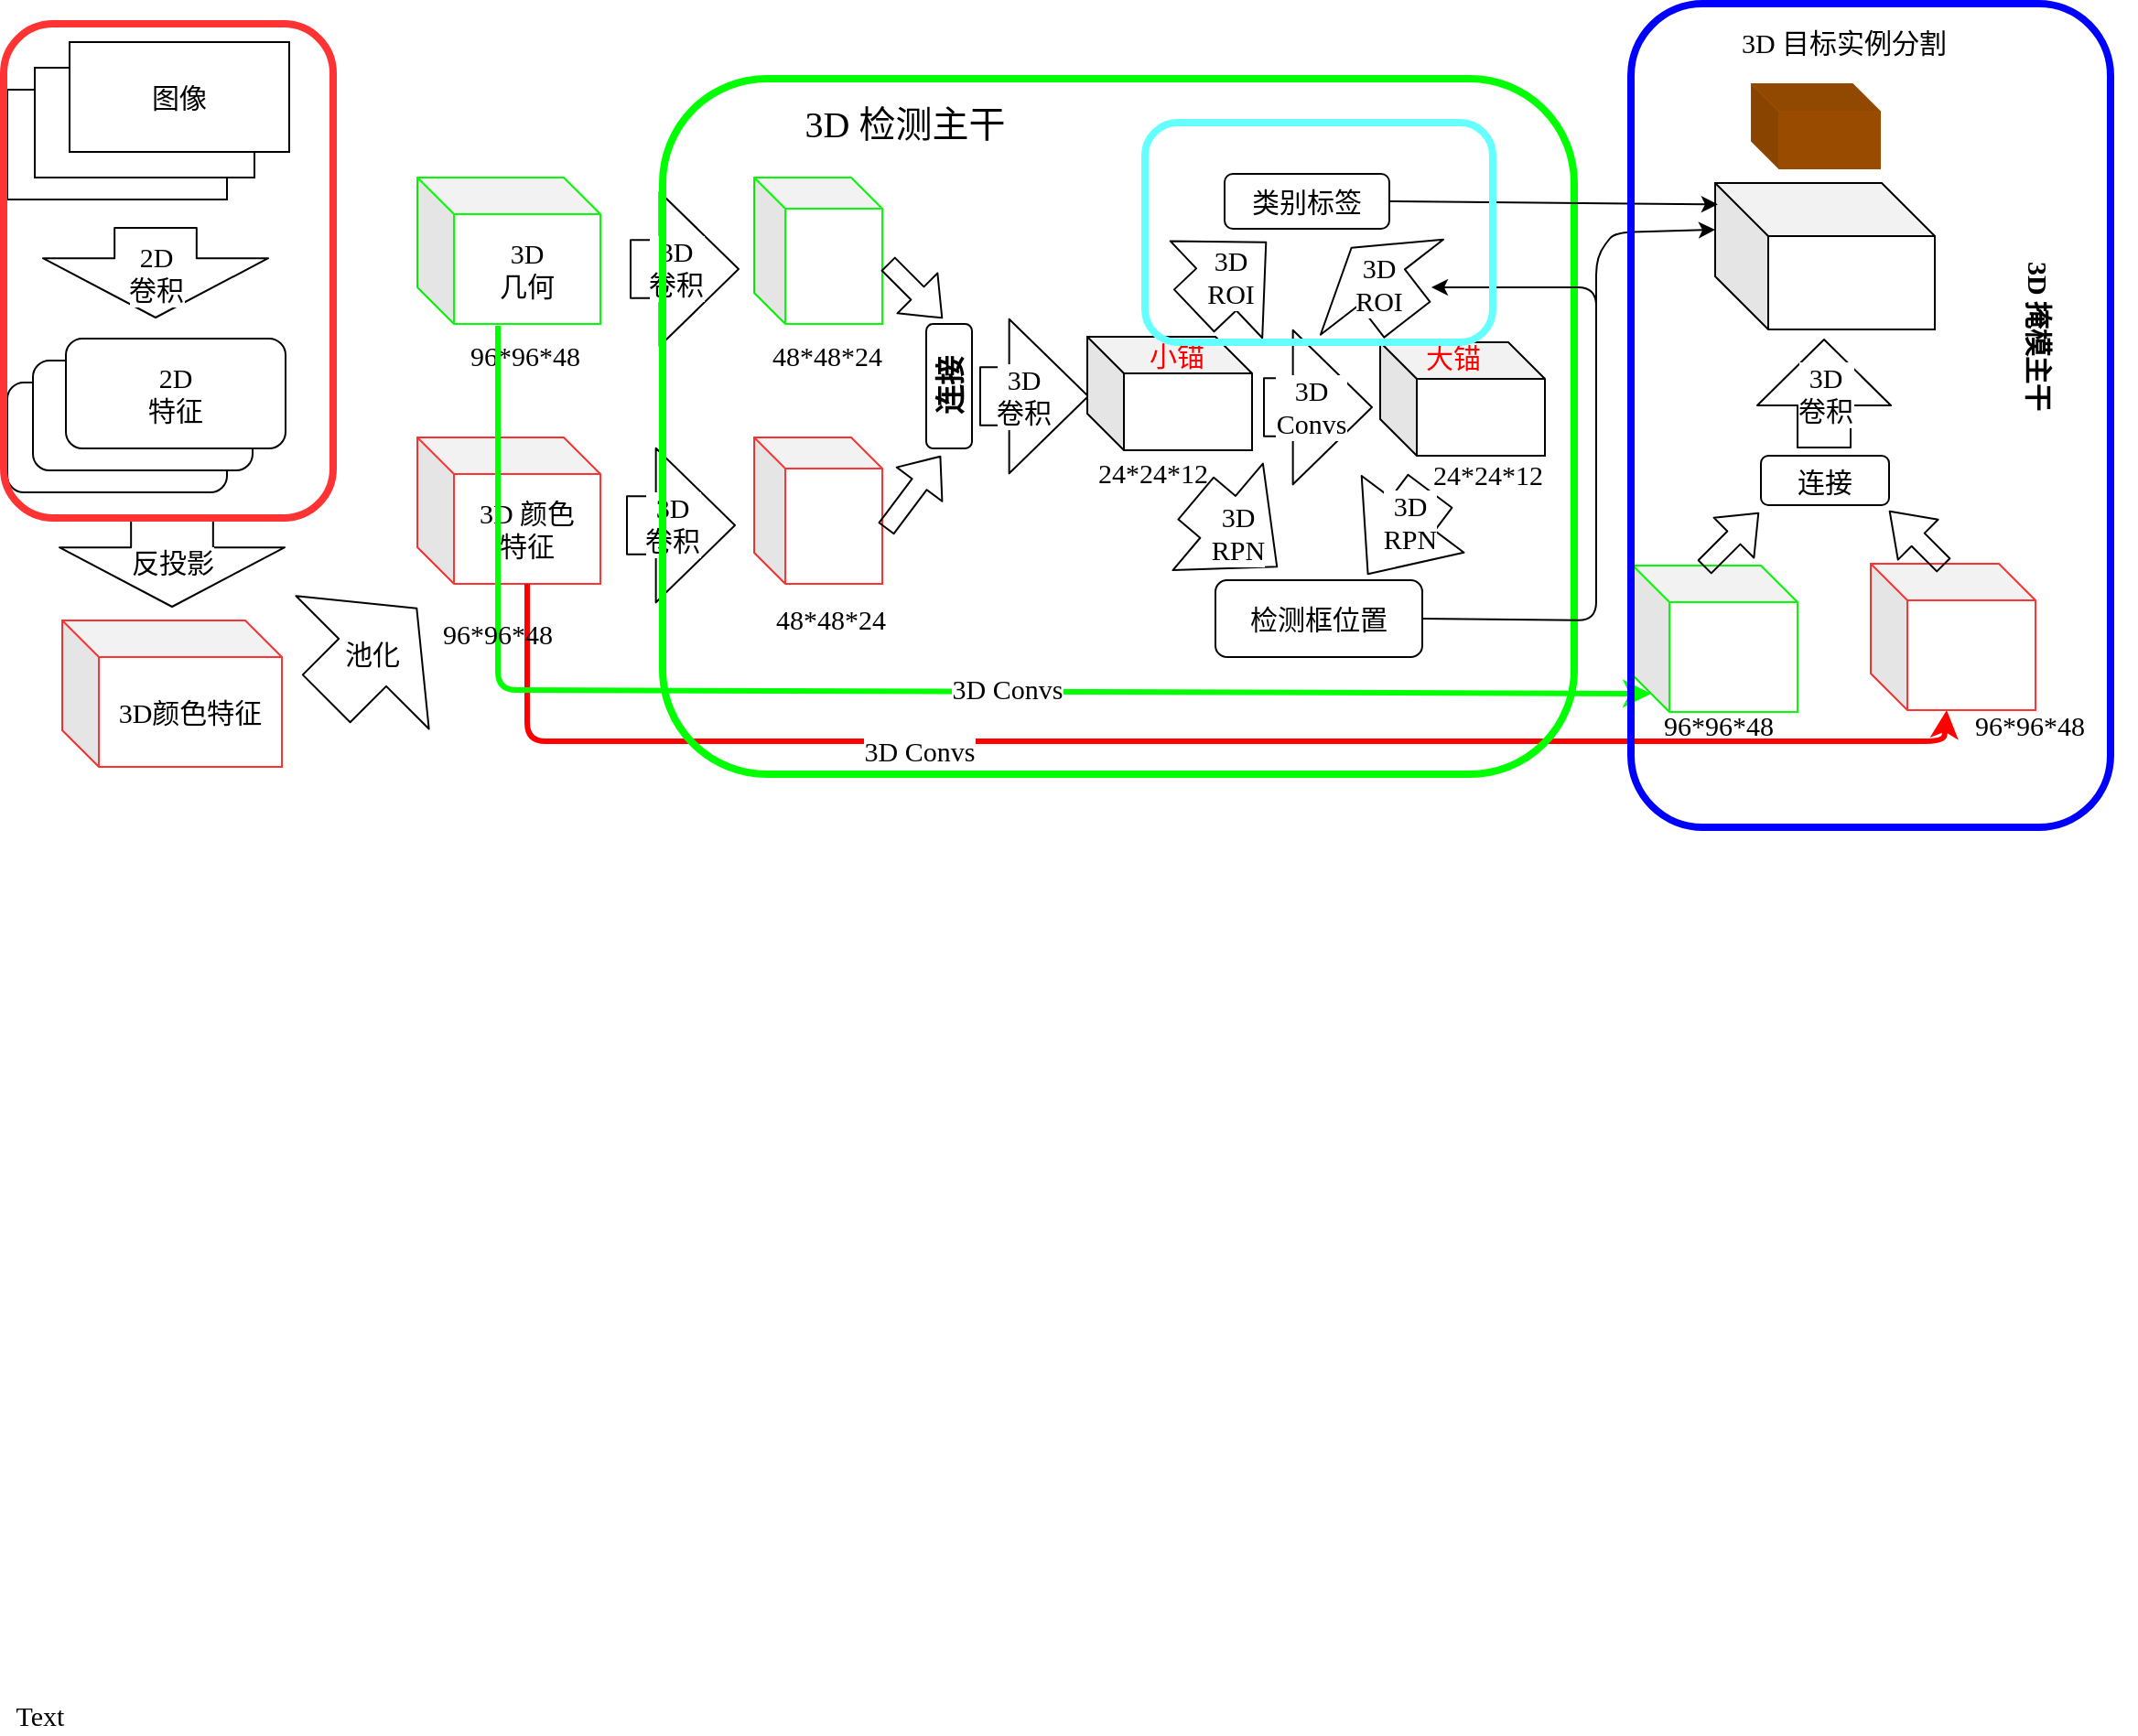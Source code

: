 <mxfile version="11.0.5" type="github"><diagram id="8dTToDnn2G2WXomE8Tt0" name="Page-1"><mxGraphModel dx="1406" dy="772" grid="1" gridSize="10" guides="1" tooltips="1" connect="1" arrows="1" fold="1" page="1" pageScale="1" pageWidth="827" pageHeight="1169" math="0" shadow="0"><root><mxCell id="0"/><mxCell id="1" parent="0"/><mxCell id="JRq2Q3PBXSEXSQGoBKzm-1" value="" style="rounded=0;whiteSpace=wrap;html=1;fontFamily=Times New Roman;fontSize=15;" parent="1" vertex="1"><mxGeometry x="32" y="72" width="120" height="60" as="geometry"/></mxCell><mxCell id="JRq2Q3PBXSEXSQGoBKzm-2" value="" style="rounded=0;whiteSpace=wrap;html=1;fontFamily=Times New Roman;fontSize=15;" parent="1" vertex="1"><mxGeometry x="47" y="60" width="120" height="60" as="geometry"/></mxCell><mxCell id="JRq2Q3PBXSEXSQGoBKzm-3" value="图像" style="rounded=0;whiteSpace=wrap;html=1;fontFamily=Times New Roman;fontSize=15;" parent="1" vertex="1"><mxGeometry x="66" y="46" width="120" height="60" as="geometry"/></mxCell><mxCell id="JRq2Q3PBXSEXSQGoBKzm-4" value="2D&lt;br style=&quot;font-size: 15px&quot;&gt;卷积" style="shape=flexArrow;endArrow=classic;html=1;endWidth=77.241;endSize=10.469;width=44.828;fontFamily=Times New Roman;fontSize=15;" parent="1" edge="1"><mxGeometry width="50" height="50" relative="1" as="geometry"><mxPoint x="113" y="147" as="sourcePoint"/><mxPoint x="113" y="197" as="targetPoint"/></mxGeometry></mxCell><mxCell id="JRq2Q3PBXSEXSQGoBKzm-5" value="" style="rounded=1;whiteSpace=wrap;html=1;fontFamily=Times New Roman;fontSize=15;" parent="1" vertex="1"><mxGeometry x="32" y="232" width="120" height="60" as="geometry"/></mxCell><mxCell id="JRq2Q3PBXSEXSQGoBKzm-6" value="" style="rounded=1;whiteSpace=wrap;html=1;fontFamily=Times New Roman;fontSize=15;" parent="1" vertex="1"><mxGeometry x="46" y="220" width="120" height="60" as="geometry"/></mxCell><mxCell id="JRq2Q3PBXSEXSQGoBKzm-7" value="2D&lt;br style=&quot;font-size: 15px&quot;&gt;特征" style="rounded=1;whiteSpace=wrap;html=1;fontFamily=Times New Roman;fontSize=15;" parent="1" vertex="1"><mxGeometry x="64" y="208" width="120" height="60" as="geometry"/></mxCell><mxCell id="JRq2Q3PBXSEXSQGoBKzm-8" value="反投影" style="shape=flexArrow;endArrow=classic;html=1;endWidth=77.241;endSize=10.469;width=44.828;fontFamily=Times New Roman;fontSize=15;" parent="1" edge="1"><mxGeometry width="50" height="50" relative="1" as="geometry"><mxPoint x="122" y="305" as="sourcePoint"/><mxPoint x="122" y="355" as="targetPoint"/></mxGeometry></mxCell><mxCell id="JRq2Q3PBXSEXSQGoBKzm-9" value="3D颜色特征" style="shape=cube;whiteSpace=wrap;html=1;boundedLbl=1;backgroundOutline=1;darkOpacity=0.05;darkOpacity2=0.1;strokeColor=#FF3333;fontFamily=Times New Roman;fontSize=15;" parent="1" vertex="1"><mxGeometry x="62" y="362" width="120" height="80" as="geometry"/></mxCell><mxCell id="JRq2Q3PBXSEXSQGoBKzm-10" value="池化" style="shape=flexArrow;endArrow=classic;html=1;endWidth=65;endSize=13.625;width=36.667;fontFamily=Times New Roman;fontSize=15;" parent="1" edge="1"><mxGeometry width="50" height="50" relative="1" as="geometry"><mxPoint x="206" y="405" as="sourcePoint"/><mxPoint x="256" y="355" as="targetPoint"/></mxGeometry></mxCell><mxCell id="JRq2Q3PBXSEXSQGoBKzm-12" value="3D&lt;br style=&quot;font-size: 15px&quot;&gt;几何" style="shape=cube;whiteSpace=wrap;html=1;boundedLbl=1;backgroundOutline=1;darkOpacity=0.05;darkOpacity2=0.1;strokeColor=#00FF00;fontFamily=Times New Roman;fontSize=15;" parent="1" vertex="1"><mxGeometry x="256" y="120" width="100" height="80" as="geometry"/></mxCell><mxCell id="JRq2Q3PBXSEXSQGoBKzm-13" value="3D 颜色&lt;br&gt;特征" style="shape=cube;whiteSpace=wrap;html=1;boundedLbl=1;backgroundOutline=1;darkOpacity=0.05;darkOpacity2=0.1;strokeColor=#FF3333;fontFamily=Times New Roman;fontSize=15;" parent="1" vertex="1"><mxGeometry x="256" y="262" width="100" height="80" as="geometry"/></mxCell><mxCell id="JRq2Q3PBXSEXSQGoBKzm-14" value="96*96*48" style="text;html=1;fontFamily=Times New Roman;fontSize=15;" parent="1" vertex="1"><mxGeometry x="283" y="202" width="70" height="30" as="geometry"/></mxCell><mxCell id="JRq2Q3PBXSEXSQGoBKzm-15" value="" style="shape=flexArrow;endArrow=classic;html=1;endWidth=51.667;endSize=14.058;width=31.667;fontFamily=Times New Roman;fontSize=15;" parent="1" edge="1"><mxGeometry width="50" height="50" relative="1" as="geometry"><mxPoint x="372" y="170" as="sourcePoint"/><mxPoint x="432" y="170" as="targetPoint"/></mxGeometry></mxCell><mxCell id="JRq2Q3PBXSEXSQGoBKzm-16" value="3D&lt;br style=&quot;font-size: 15px&quot;&gt;卷积" style="text;html=1;resizable=0;points=[];align=center;verticalAlign=middle;labelBackgroundColor=#ffffff;fontFamily=Times New Roman;fontSize=15;" parent="JRq2Q3PBXSEXSQGoBKzm-15" vertex="1" connectable="0"><mxGeometry x="-0.183" y="13" relative="1" as="geometry"><mxPoint y="12" as="offset"/></mxGeometry></mxCell><mxCell id="JRq2Q3PBXSEXSQGoBKzm-17" value="" style="shape=flexArrow;endArrow=classic;html=1;endWidth=51.667;endSize=14.058;width=31.667;fontFamily=Times New Roman;fontSize=15;" parent="1" edge="1"><mxGeometry width="50" height="50" relative="1" as="geometry"><mxPoint x="370" y="310" as="sourcePoint"/><mxPoint x="430" y="310" as="targetPoint"/></mxGeometry></mxCell><mxCell id="JRq2Q3PBXSEXSQGoBKzm-18" value="3D&lt;br style=&quot;font-size: 15px&quot;&gt;卷积" style="text;html=1;resizable=0;points=[];align=center;verticalAlign=middle;labelBackgroundColor=#ffffff;fontFamily=Times New Roman;fontSize=15;" parent="JRq2Q3PBXSEXSQGoBKzm-17" vertex="1" connectable="0"><mxGeometry x="-0.183" y="13" relative="1" as="geometry"><mxPoint y="12" as="offset"/></mxGeometry></mxCell><mxCell id="JRq2Q3PBXSEXSQGoBKzm-19" value="" style="shape=cube;whiteSpace=wrap;html=1;boundedLbl=1;backgroundOutline=1;darkOpacity=0.05;darkOpacity2=0.1;size=17;strokeColor=#00FF00;fontFamily=Times New Roman;fontSize=15;" parent="1" vertex="1"><mxGeometry x="440" y="120" width="70" height="80" as="geometry"/></mxCell><mxCell id="JRq2Q3PBXSEXSQGoBKzm-22" value="" style="shape=cube;whiteSpace=wrap;html=1;boundedLbl=1;backgroundOutline=1;darkOpacity=0.05;darkOpacity2=0.1;size=17;strokeColor=#FF3333;fontFamily=Times New Roman;fontSize=15;" parent="1" vertex="1"><mxGeometry x="440" y="262" width="70" height="80" as="geometry"/></mxCell><mxCell id="JRq2Q3PBXSEXSQGoBKzm-23" value="&lt;font style=&quot;font-size: 16px&quot;&gt;&lt;b&gt;连接&lt;/b&gt;&lt;/font&gt;" style="rounded=1;whiteSpace=wrap;html=1;fontFamily=Times New Roman;fontSize=15;horizontal=0;" parent="1" vertex="1"><mxGeometry x="534" y="200" width="25" height="68" as="geometry"/></mxCell><mxCell id="JRq2Q3PBXSEXSQGoBKzm-26" value="" style="shape=flexArrow;endArrow=classic;html=1;endWidth=51.667;endSize=14.058;width=31.667;fontFamily=Times New Roman;fontSize=15;" parent="1" edge="1"><mxGeometry width="50" height="50" relative="1" as="geometry"><mxPoint x="563" y="239.5" as="sourcePoint"/><mxPoint x="623" y="239.5" as="targetPoint"/></mxGeometry></mxCell><mxCell id="JRq2Q3PBXSEXSQGoBKzm-27" value="3D&lt;br style=&quot;font-size: 15px&quot;&gt;卷积" style="text;html=1;resizable=0;points=[];align=center;verticalAlign=middle;labelBackgroundColor=#ffffff;fontFamily=Times New Roman;fontSize=15;" parent="JRq2Q3PBXSEXSQGoBKzm-26" vertex="1" connectable="0"><mxGeometry x="-0.183" y="13" relative="1" as="geometry"><mxPoint x="-1" y="12" as="offset"/></mxGeometry></mxCell><mxCell id="JRq2Q3PBXSEXSQGoBKzm-28" value="" style="shape=cube;whiteSpace=wrap;html=1;boundedLbl=1;backgroundOutline=1;darkOpacity=0.05;darkOpacity2=0.1;fontFamily=Times New Roman;fontSize=15;" parent="1" vertex="1"><mxGeometry x="622" y="207" width="90" height="62" as="geometry"/></mxCell><mxCell id="JRq2Q3PBXSEXSQGoBKzm-30" value="" style="shape=cube;whiteSpace=wrap;html=1;boundedLbl=1;backgroundOutline=1;darkOpacity=0.05;darkOpacity2=0.1;fontFamily=Times New Roman;fontSize=15;" parent="1" vertex="1"><mxGeometry x="782" y="210" width="90" height="62" as="geometry"/></mxCell><mxCell id="JRq2Q3PBXSEXSQGoBKzm-32" value="&lt;font color=&quot;#ff0000&quot;&gt;小锚&lt;/font&gt;" style="text;html=1;strokeColor=none;fillColor=none;align=center;verticalAlign=middle;whiteSpace=wrap;rounded=0;fontFamily=Times New Roman;fontSize=15;" parent="1" vertex="1"><mxGeometry x="621" y="207" width="100" height="20" as="geometry"/></mxCell><mxCell id="JRq2Q3PBXSEXSQGoBKzm-33" value="&lt;font color=&quot;#ff0000&quot;&gt;大锚&lt;/font&gt;" style="text;html=1;strokeColor=none;fillColor=none;align=center;verticalAlign=middle;whiteSpace=wrap;rounded=0;fontFamily=Times New Roman;fontSize=15;" parent="1" vertex="1"><mxGeometry x="772" y="208" width="100" height="20" as="geometry"/></mxCell><mxCell id="JRq2Q3PBXSEXSQGoBKzm-34" value="3D&lt;br style=&quot;font-size: 15px;&quot;&gt;ROI" style="shape=flexArrow;endArrow=classic;html=1;endWidth=40.333;endSize=12.16;width=31.667;fontFamily=Times New Roman;fontSize=15;" parent="1" edge="1"><mxGeometry width="50" height="50" relative="1" as="geometry"><mxPoint x="680" y="193" as="sourcePoint"/><mxPoint x="720" y="155" as="targetPoint"/></mxGeometry></mxCell><mxCell id="JRq2Q3PBXSEXSQGoBKzm-37" value="类别标签" style="rounded=1;whiteSpace=wrap;html=1;fontFamily=Times New Roman;fontSize=15;" parent="1" vertex="1"><mxGeometry x="697" y="118" width="90" height="30" as="geometry"/></mxCell><mxCell id="JRq2Q3PBXSEXSQGoBKzm-38" value="3D&lt;br style=&quot;font-size: 15px;&quot;&gt;RPN" style="shape=flexArrow;endArrow=classic;html=1;endWidth=45.278;endSize=13.75;width=30;fontFamily=Times New Roman;fontSize=15;" parent="1" edge="1"><mxGeometry width="50" height="50" relative="1" as="geometry"><mxPoint x="681" y="295" as="sourcePoint"/><mxPoint x="726" y="333" as="targetPoint"/></mxGeometry></mxCell><mxCell id="JRq2Q3PBXSEXSQGoBKzm-39" value="" style="shape=flexArrow;endArrow=classic;html=1;endWidth=38.824;endSize=13.271;width=30;fontFamily=Times New Roman;fontSize=15;" parent="1" edge="1"><mxGeometry width="50" height="50" relative="1" as="geometry"><mxPoint x="809.5" y="291" as="sourcePoint"/><mxPoint x="775" y="337" as="targetPoint"/></mxGeometry></mxCell><mxCell id="JRq2Q3PBXSEXSQGoBKzm-40" value="3D&lt;br style=&quot;font-size: 15px;&quot;&gt;RPN" style="text;html=1;resizable=0;points=[];align=center;verticalAlign=middle;labelBackgroundColor=#ffffff;fontFamily=Times New Roman;fontSize=15;" parent="JRq2Q3PBXSEXSQGoBKzm-39" vertex="1" connectable="0"><mxGeometry x="-0.362" y="-1" relative="1" as="geometry"><mxPoint y="3" as="offset"/></mxGeometry></mxCell><mxCell id="JRq2Q3PBXSEXSQGoBKzm-41" value="检测框位置" style="rounded=1;whiteSpace=wrap;html=1;fontFamily=Times New Roman;fontSize=15;" parent="1" vertex="1"><mxGeometry x="692" y="340" width="113" height="42" as="geometry"/></mxCell><mxCell id="W9sIAA5rkvRDu5AHwiE3-2" value="" style="endArrow=classic;html=1;fontFamily=Times New Roman;fontSize=15;strokeColor=#FF0000;strokeWidth=3;exitX=0;exitY=0;exitDx=60;exitDy=80;exitPerimeter=0;" parent="1" source="JRq2Q3PBXSEXSQGoBKzm-13" target="W9sIAA5rkvRDu5AHwiE3-5" edge="1"><mxGeometry width="50" height="50" relative="1" as="geometry"><mxPoint x="299" y="340" as="sourcePoint"/><mxPoint x="1059" y="409" as="targetPoint"/><Array as="points"><mxPoint x="316" y="428"/><mxPoint x="1090" y="428"/></Array></mxGeometry></mxCell><mxCell id="W9sIAA5rkvRDu5AHwiE3-25" value="3D Convs" style="text;html=1;resizable=0;points=[];align=center;verticalAlign=middle;labelBackgroundColor=#ffffff;fontSize=15;fontFamily=Times New Roman;" parent="W9sIAA5rkvRDu5AHwiE3-2" vertex="1" connectable="0"><mxGeometry x="-0.316" y="-5" relative="1" as="geometry"><mxPoint as="offset"/></mxGeometry></mxCell><mxCell id="W9sIAA5rkvRDu5AHwiE3-3" value="" style="endArrow=classic;html=1;fontFamily=Times New Roman;fontSize=15;strokeColor=#00FF00;strokeWidth=3;" parent="1" edge="1"><mxGeometry width="50" height="50" relative="1" as="geometry"><mxPoint x="300" y="201" as="sourcePoint"/><mxPoint x="930" y="402" as="targetPoint"/><Array as="points"><mxPoint x="300" y="400"/></Array></mxGeometry></mxCell><mxCell id="W9sIAA5rkvRDu5AHwiE3-26" value="3D Convs" style="text;html=1;resizable=0;points=[];align=center;verticalAlign=middle;labelBackgroundColor=#ffffff;fontSize=15;fontFamily=Times New Roman;" parent="W9sIAA5rkvRDu5AHwiE3-3" vertex="1" connectable="0"><mxGeometry x="0.151" y="2" relative="1" as="geometry"><mxPoint as="offset"/></mxGeometry></mxCell><mxCell id="W9sIAA5rkvRDu5AHwiE3-4" value="" style="shape=cube;whiteSpace=wrap;html=1;boundedLbl=1;backgroundOutline=1;darkOpacity=0.05;darkOpacity2=0.1;strokeColor=#00FF00;fontFamily=Times New Roman;fontSize=15;" parent="1" vertex="1"><mxGeometry x="920" y="332" width="90" height="80" as="geometry"/></mxCell><mxCell id="W9sIAA5rkvRDu5AHwiE3-5" value="" style="shape=cube;whiteSpace=wrap;html=1;boundedLbl=1;backgroundOutline=1;darkOpacity=0.05;darkOpacity2=0.1;strokeColor=#FF3333;fontFamily=Times New Roman;fontSize=15;" parent="1" vertex="1"><mxGeometry x="1050" y="331" width="90" height="80" as="geometry"/></mxCell><mxCell id="W9sIAA5rkvRDu5AHwiE3-7" value="" style="shape=flexArrow;endArrow=classic;html=1;fontFamily=Times New Roman;fontSize=15;" parent="1" edge="1"><mxGeometry width="50" height="50" relative="1" as="geometry"><mxPoint x="959" y="333" as="sourcePoint"/><mxPoint x="989" y="303" as="targetPoint"/></mxGeometry></mxCell><mxCell id="W9sIAA5rkvRDu5AHwiE3-8" value="" style="shape=flexArrow;endArrow=classic;html=1;width=10;endSize=6.97;fontFamily=Times New Roman;fontSize=15;" parent="1" edge="1"><mxGeometry width="50" height="50" relative="1" as="geometry"><mxPoint x="1090" y="332" as="sourcePoint"/><mxPoint x="1060" y="302" as="targetPoint"/></mxGeometry></mxCell><mxCell id="W9sIAA5rkvRDu5AHwiE3-9" value="连接" style="rounded=1;whiteSpace=wrap;html=1;fontFamily=Times New Roman;fontSize=15;" parent="1" vertex="1"><mxGeometry x="990" y="272" width="70" height="27" as="geometry"/></mxCell><mxCell id="W9sIAA5rkvRDu5AHwiE3-10" value="3D&lt;br&gt;卷积" style="shape=flexArrow;endArrow=classic;html=1;endWidth=43;endSize=11.67;width=29;fontFamily=Times New Roman;fontSize=15;" parent="1" edge="1"><mxGeometry width="50" height="50" relative="1" as="geometry"><mxPoint x="1024.5" y="268" as="sourcePoint"/><mxPoint x="1024.5" y="208" as="targetPoint"/></mxGeometry></mxCell><mxCell id="W9sIAA5rkvRDu5AHwiE3-12" value="" style="shape=cube;whiteSpace=wrap;html=1;boundedLbl=1;backgroundOutline=1;darkOpacity=0.05;darkOpacity2=0.1;size=29;fontFamily=Times New Roman;fontSize=15;" parent="1" vertex="1"><mxGeometry x="965" y="123" width="120" height="80" as="geometry"/></mxCell><mxCell id="W9sIAA5rkvRDu5AHwiE3-13" value="" style="shape=cube;whiteSpace=wrap;html=1;boundedLbl=1;backgroundOutline=1;darkOpacity=0.05;darkOpacity2=0.1;size=15;fontFamily=Times New Roman;fontSize=15;strokeColor=#994C00;fillColor=#994C00;" parent="1" vertex="1"><mxGeometry x="985" y="69" width="70" height="46" as="geometry"/></mxCell><mxCell id="W9sIAA5rkvRDu5AHwiE3-14" value="3D 目标实例分割" style="text;html=1;strokeColor=none;fillColor=none;align=center;verticalAlign=middle;whiteSpace=wrap;rounded=0;fontFamily=Times New Roman;fontSize=15;" parent="1" vertex="1"><mxGeometry x="930" y="36" width="211" height="20" as="geometry"/></mxCell><mxCell id="W9sIAA5rkvRDu5AHwiE3-15" value="" style="rounded=1;whiteSpace=wrap;html=1;fillColor=none;strokeColor=#FF3333;strokeWidth=4;fontFamily=Times New Roman;fontSize=15;" parent="1" vertex="1"><mxGeometry x="30" y="36" width="180" height="270" as="geometry"/></mxCell><mxCell id="W9sIAA5rkvRDu5AHwiE3-18" value="96*96*48" style="text;html=1;fontFamily=Times New Roman;fontSize=15;" parent="1" vertex="1"><mxGeometry x="268" y="354" width="70" height="30" as="geometry"/></mxCell><mxCell id="W9sIAA5rkvRDu5AHwiE3-20" value="48*48*24" style="text;html=1;fontFamily=Times New Roman;fontSize=15;" parent="1" vertex="1"><mxGeometry x="450" y="346" width="70" height="30" as="geometry"/></mxCell><mxCell id="W9sIAA5rkvRDu5AHwiE3-21" value="48*48*24" style="text;html=1;fontFamily=Times New Roman;fontSize=15;" parent="1" vertex="1"><mxGeometry x="448" y="202" width="70" height="30" as="geometry"/></mxCell><mxCell id="W9sIAA5rkvRDu5AHwiE3-22" value="" style="shape=flexArrow;endArrow=classic;html=1;fontFamily=Times New Roman;fontSize=15;" parent="1" edge="1"><mxGeometry width="50" height="50" relative="1" as="geometry"><mxPoint x="512" y="312" as="sourcePoint"/><mxPoint x="542" y="272" as="targetPoint"/></mxGeometry></mxCell><mxCell id="W9sIAA5rkvRDu5AHwiE3-23" value="" style="shape=flexArrow;endArrow=classic;html=1;fontFamily=Times New Roman;fontSize=15;" parent="1" edge="1"><mxGeometry width="50" height="50" relative="1" as="geometry"><mxPoint x="513" y="167" as="sourcePoint"/><mxPoint x="543" y="197" as="targetPoint"/></mxGeometry></mxCell><mxCell id="W9sIAA5rkvRDu5AHwiE3-24" value="3D&lt;br style=&quot;font-size: 15px;&quot;&gt;ROI" style="shape=flexArrow;endArrow=classic;html=1;endWidth=52.157;endSize=8.729;width=31.667;entryX=0.578;entryY=1.033;entryDx=0;entryDy=0;entryPerimeter=0;fontFamily=Times New Roman;fontSize=15;" parent="1" edge="1"><mxGeometry width="50" height="50" relative="1" as="geometry"><mxPoint x="797" y="198" as="sourcePoint"/><mxPoint x="766" y="158" as="targetPoint"/></mxGeometry></mxCell><mxCell id="W9sIAA5rkvRDu5AHwiE3-27" value="" style="rounded=1;whiteSpace=wrap;html=1;strokeColor=#00FF00;strokeWidth=4;fillColor=none;fontFamily=Times New Roman;fontSize=15;shadow=0;" parent="1" vertex="1"><mxGeometry x="390" y="66" width="498" height="380" as="geometry"/></mxCell><mxCell id="W9sIAA5rkvRDu5AHwiE3-28" value="&lt;font style=&quot;font-size: 20px&quot;&gt;3D 检测主干&lt;/font&gt;" style="text;html=1;strokeColor=none;fillColor=none;align=center;verticalAlign=middle;whiteSpace=wrap;rounded=0;fontFamily=Times New Roman;fontSize=15;" parent="1" vertex="1"><mxGeometry x="389" y="80" width="267" height="20" as="geometry"/></mxCell><mxCell id="W9sIAA5rkvRDu5AHwiE3-30" value="24*24*12" style="text;html=1;strokeColor=none;fillColor=none;align=center;verticalAlign=middle;whiteSpace=wrap;rounded=0;fontFamily=Times New Roman;fontSize=15;" parent="1" vertex="1"><mxGeometry x="638" y="271" width="40" height="20" as="geometry"/></mxCell><mxCell id="W9sIAA5rkvRDu5AHwiE3-31" value="24*24*12" style="text;html=1;strokeColor=none;fillColor=none;align=center;verticalAlign=middle;whiteSpace=wrap;rounded=0;fontFamily=Times New Roman;fontSize=15;" parent="1" vertex="1"><mxGeometry x="821" y="272" width="40" height="20" as="geometry"/></mxCell><mxCell id="W9sIAA5rkvRDu5AHwiE3-32" value="96*96*48" style="text;html=1;fontSize=15;fontFamily=Times New Roman;" parent="1" vertex="1"><mxGeometry x="935" y="404" width="90" height="30" as="geometry"/></mxCell><mxCell id="W9sIAA5rkvRDu5AHwiE3-33" value="96*96*48" style="text;html=1;fontSize=15;fontFamily=Times New Roman;" parent="1" vertex="1"><mxGeometry x="1105" y="404" width="90" height="30" as="geometry"/></mxCell><mxCell id="W9sIAA5rkvRDu5AHwiE3-36" value="" style="endArrow=classic;html=1;fontFamily=Times New Roman;fontSize=15;exitX=1;exitY=0.5;exitDx=0;exitDy=0;" parent="1" source="JRq2Q3PBXSEXSQGoBKzm-41" edge="1"><mxGeometry width="50" height="50" relative="1" as="geometry"><mxPoint x="880" y="560" as="sourcePoint"/><mxPoint x="810" y="180" as="targetPoint"/><Array as="points"><mxPoint x="900" y="362"/><mxPoint x="900" y="180"/></Array></mxGeometry></mxCell><mxCell id="W9sIAA5rkvRDu5AHwiE3-37" value="" style="endArrow=classic;html=1;fontFamily=Times New Roman;fontSize=15;exitX=1;exitY=0.5;exitDx=0;exitDy=0;entryX=0.012;entryY=0.146;entryDx=0;entryDy=0;entryPerimeter=0;" parent="1" source="JRq2Q3PBXSEXSQGoBKzm-37" target="W9sIAA5rkvRDu5AHwiE3-12" edge="1"><mxGeometry width="50" height="50" relative="1" as="geometry"><mxPoint x="950" y="550" as="sourcePoint"/><mxPoint x="1000" y="500" as="targetPoint"/></mxGeometry></mxCell><mxCell id="W9sIAA5rkvRDu5AHwiE3-38" value="" style="endArrow=classic;html=1;fontFamily=Times New Roman;fontSize=15;entryX=0;entryY=0;entryDx=0;entryDy=25.5;entryPerimeter=0;" parent="1" target="W9sIAA5rkvRDu5AHwiE3-12" edge="1"><mxGeometry width="50" height="50" relative="1" as="geometry"><mxPoint x="900" y="200" as="sourcePoint"/><mxPoint x="1020" y="530" as="targetPoint"/><Array as="points"><mxPoint x="900" y="163"/><mxPoint x="910" y="150"/></Array></mxGeometry></mxCell><mxCell id="W9sIAA5rkvRDu5AHwiE3-39" value="" style="rounded=1;whiteSpace=wrap;html=1;strokeColor=#0000FF;strokeWidth=4;fillColor=none;fontFamily=Times New Roman;fontSize=15;" parent="1" vertex="1"><mxGeometry x="919" y="25.029" width="262" height="450" as="geometry"/></mxCell><mxCell id="W9sIAA5rkvRDu5AHwiE3-40" value="Text" style="text;html=1;strokeColor=none;fillColor=none;align=center;verticalAlign=middle;whiteSpace=wrap;rounded=0;shadow=0;fontFamily=Times New Roman;fontSize=15;" parent="1" vertex="1"><mxGeometry x="30" y="950" width="40" height="20" as="geometry"/></mxCell><mxCell id="W9sIAA5rkvRDu5AHwiE3-42" value="" style="shape=flexArrow;endArrow=classic;html=1;endWidth=51.667;endSize=14.058;width=31.667;fontFamily=Times New Roman;fontSize=15;" parent="1" edge="1"><mxGeometry width="50" height="50" relative="1" as="geometry"><mxPoint x="718" y="245.5" as="sourcePoint"/><mxPoint x="778" y="245.5" as="targetPoint"/></mxGeometry></mxCell><mxCell id="W9sIAA5rkvRDu5AHwiE3-43" value="3D&lt;br style=&quot;font-size: 15px;&quot;&gt;Convs" style="text;html=1;resizable=0;points=[];align=center;verticalAlign=middle;labelBackgroundColor=#ffffff;fontFamily=Times New Roman;fontSize=15;" parent="W9sIAA5rkvRDu5AHwiE3-42" vertex="1" connectable="0"><mxGeometry x="-0.183" y="13" relative="1" as="geometry"><mxPoint x="1" y="12" as="offset"/></mxGeometry></mxCell><mxCell id="W9sIAA5rkvRDu5AHwiE3-45" value="&lt;b&gt;3D 掩模主干&lt;/b&gt;" style="text;html=1;strokeColor=none;fillColor=none;align=center;verticalAlign=middle;whiteSpace=wrap;rounded=0;shadow=0;labelBackgroundColor=none;fontFamily=Times New Roman;fontSize=15;fontColor=#000000;horizontal=0;rotation=-180;" parent="1" vertex="1"><mxGeometry x="1117.5" y="87" width="49" height="240" as="geometry"/></mxCell><mxCell id="W9sIAA5rkvRDu5AHwiE3-46" value="" style="rounded=1;whiteSpace=wrap;html=1;shadow=0;labelBackgroundColor=none;strokeColor=#66FFFF;strokeWidth=4;fillColor=none;fontFamily=Times New Roman;fontSize=15;fontColor=#000000;" parent="1" vertex="1"><mxGeometry x="653.5" y="90" width="190" height="120" as="geometry"/></mxCell></root></mxGraphModel></diagram></mxfile>